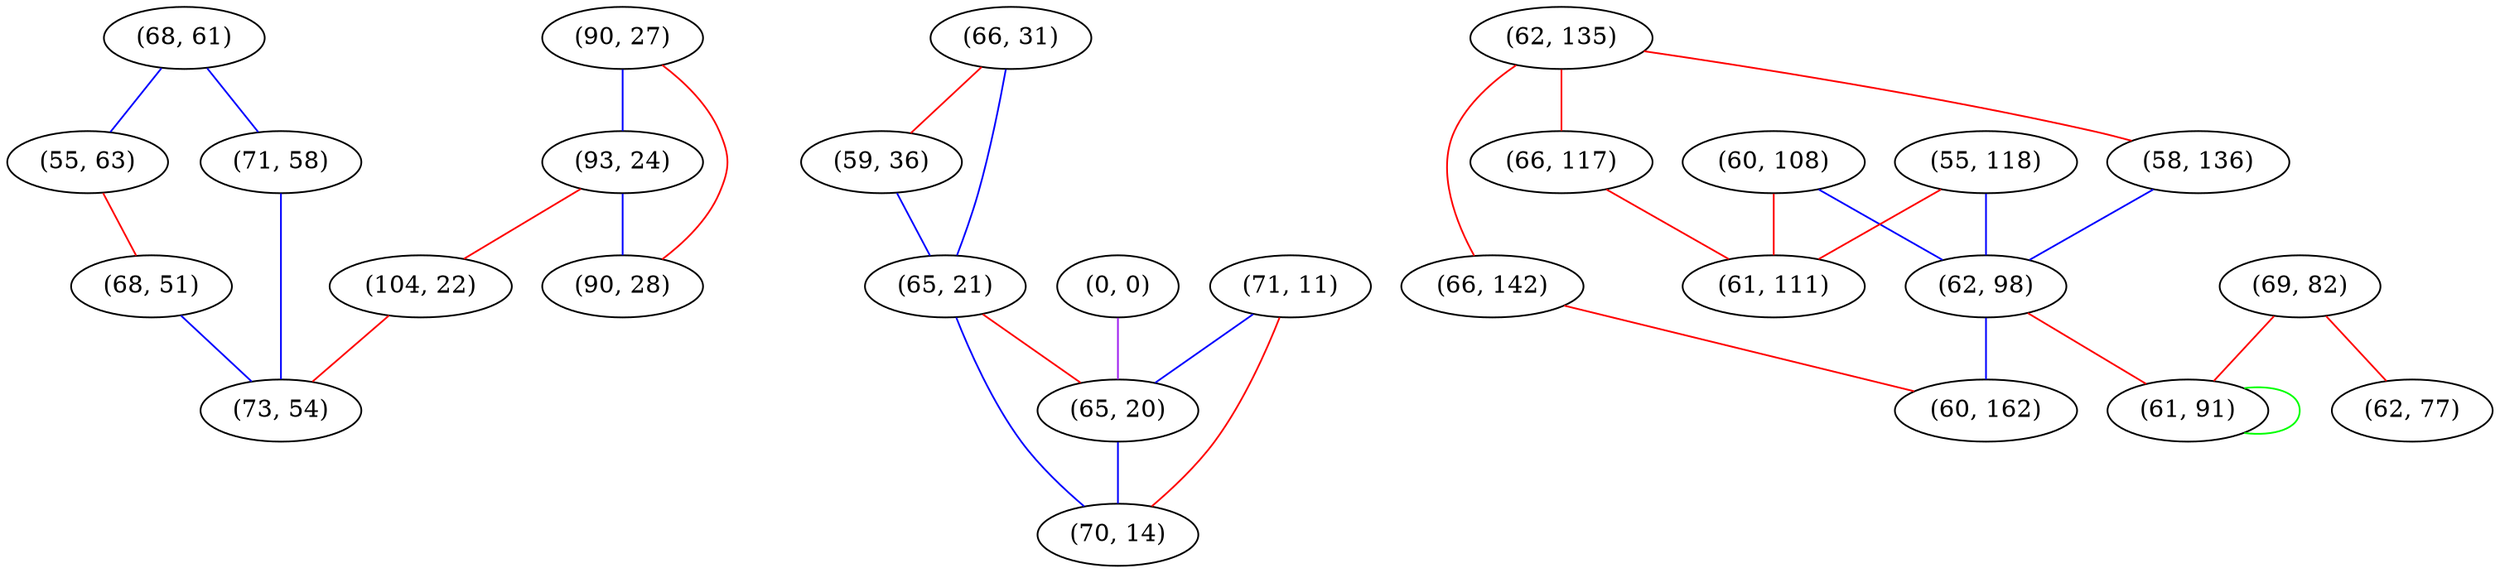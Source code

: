 graph "" {
"(68, 61)";
"(55, 63)";
"(71, 58)";
"(66, 31)";
"(59, 36)";
"(60, 108)";
"(62, 135)";
"(66, 142)";
"(90, 27)";
"(69, 82)";
"(93, 24)";
"(55, 118)";
"(65, 21)";
"(0, 0)";
"(68, 51)";
"(104, 22)";
"(66, 117)";
"(90, 28)";
"(58, 136)";
"(71, 11)";
"(61, 111)";
"(65, 20)";
"(70, 14)";
"(62, 98)";
"(73, 54)";
"(60, 162)";
"(62, 77)";
"(61, 91)";
"(68, 61)" -- "(55, 63)"  [color=blue, key=0, weight=3];
"(68, 61)" -- "(71, 58)"  [color=blue, key=0, weight=3];
"(55, 63)" -- "(68, 51)"  [color=red, key=0, weight=1];
"(71, 58)" -- "(73, 54)"  [color=blue, key=0, weight=3];
"(66, 31)" -- "(65, 21)"  [color=blue, key=0, weight=3];
"(66, 31)" -- "(59, 36)"  [color=red, key=0, weight=1];
"(59, 36)" -- "(65, 21)"  [color=blue, key=0, weight=3];
"(60, 108)" -- "(61, 111)"  [color=red, key=0, weight=1];
"(60, 108)" -- "(62, 98)"  [color=blue, key=0, weight=3];
"(62, 135)" -- "(58, 136)"  [color=red, key=0, weight=1];
"(62, 135)" -- "(66, 117)"  [color=red, key=0, weight=1];
"(62, 135)" -- "(66, 142)"  [color=red, key=0, weight=1];
"(66, 142)" -- "(60, 162)"  [color=red, key=0, weight=1];
"(90, 27)" -- "(90, 28)"  [color=red, key=0, weight=1];
"(90, 27)" -- "(93, 24)"  [color=blue, key=0, weight=3];
"(69, 82)" -- "(62, 77)"  [color=red, key=0, weight=1];
"(69, 82)" -- "(61, 91)"  [color=red, key=0, weight=1];
"(93, 24)" -- "(104, 22)"  [color=red, key=0, weight=1];
"(93, 24)" -- "(90, 28)"  [color=blue, key=0, weight=3];
"(55, 118)" -- "(61, 111)"  [color=red, key=0, weight=1];
"(55, 118)" -- "(62, 98)"  [color=blue, key=0, weight=3];
"(65, 21)" -- "(65, 20)"  [color=red, key=0, weight=1];
"(65, 21)" -- "(70, 14)"  [color=blue, key=0, weight=3];
"(0, 0)" -- "(65, 20)"  [color=purple, key=0, weight=4];
"(68, 51)" -- "(73, 54)"  [color=blue, key=0, weight=3];
"(104, 22)" -- "(73, 54)"  [color=red, key=0, weight=1];
"(66, 117)" -- "(61, 111)"  [color=red, key=0, weight=1];
"(58, 136)" -- "(62, 98)"  [color=blue, key=0, weight=3];
"(71, 11)" -- "(65, 20)"  [color=blue, key=0, weight=3];
"(71, 11)" -- "(70, 14)"  [color=red, key=0, weight=1];
"(65, 20)" -- "(70, 14)"  [color=blue, key=0, weight=3];
"(62, 98)" -- "(60, 162)"  [color=blue, key=0, weight=3];
"(62, 98)" -- "(61, 91)"  [color=red, key=0, weight=1];
"(61, 91)" -- "(61, 91)"  [color=green, key=0, weight=2];
}
